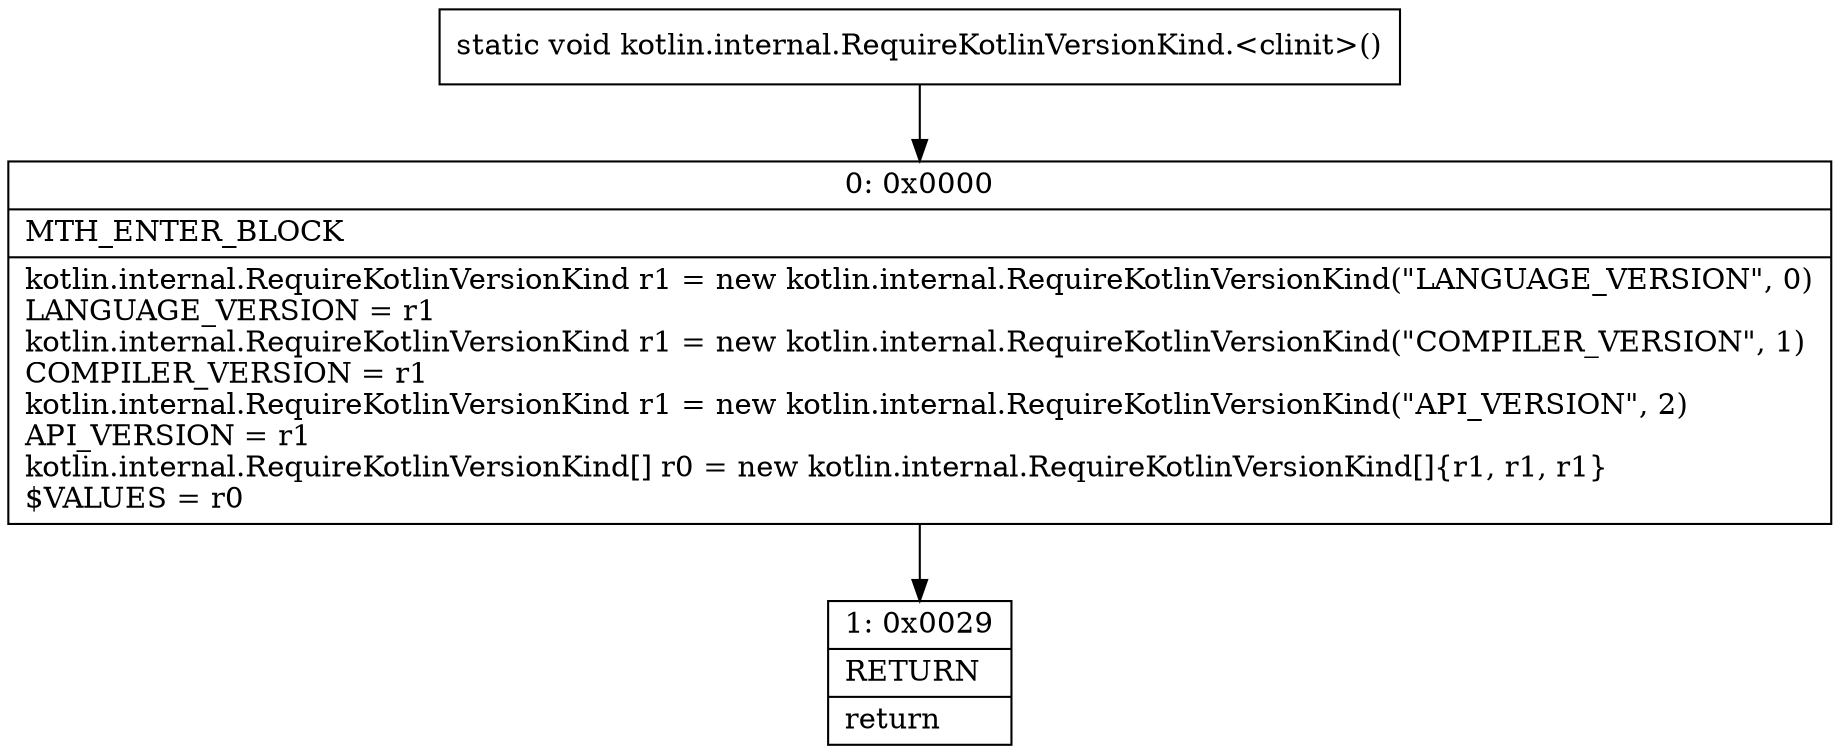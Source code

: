 digraph "CFG forkotlin.internal.RequireKotlinVersionKind.\<clinit\>()V" {
Node_0 [shape=record,label="{0\:\ 0x0000|MTH_ENTER_BLOCK\l|kotlin.internal.RequireKotlinVersionKind r1 = new kotlin.internal.RequireKotlinVersionKind(\"LANGUAGE_VERSION\", 0)\lLANGUAGE_VERSION = r1\lkotlin.internal.RequireKotlinVersionKind r1 = new kotlin.internal.RequireKotlinVersionKind(\"COMPILER_VERSION\", 1)\lCOMPILER_VERSION = r1\lkotlin.internal.RequireKotlinVersionKind r1 = new kotlin.internal.RequireKotlinVersionKind(\"API_VERSION\", 2)\lAPI_VERSION = r1\lkotlin.internal.RequireKotlinVersionKind[] r0 = new kotlin.internal.RequireKotlinVersionKind[]\{r1, r1, r1\}\l$VALUES = r0\l}"];
Node_1 [shape=record,label="{1\:\ 0x0029|RETURN\l|return\l}"];
MethodNode[shape=record,label="{static void kotlin.internal.RequireKotlinVersionKind.\<clinit\>() }"];
MethodNode -> Node_0;
Node_0 -> Node_1;
}

